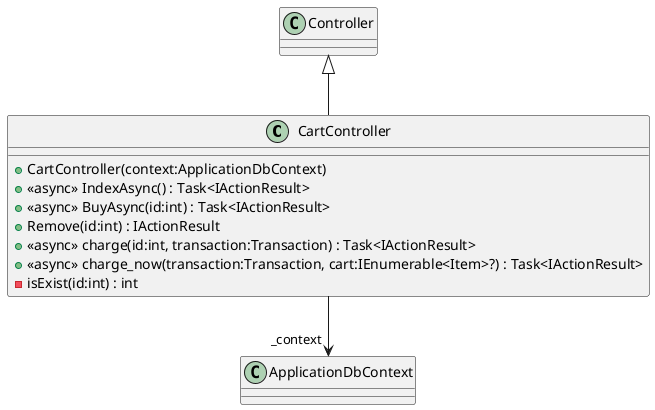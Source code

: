 @startuml
class CartController {
    + CartController(context:ApplicationDbContext)
    + <<async>> IndexAsync() : Task<IActionResult>
    + <<async>> BuyAsync(id:int) : Task<IActionResult>
    + Remove(id:int) : IActionResult
    + <<async>> charge(id:int, transaction:Transaction) : Task<IActionResult>
    + <<async>> charge_now(transaction:Transaction, cart:IEnumerable<Item>?) : Task<IActionResult>
    - isExist(id:int) : int
}
Controller <|-- CartController
CartController --> "_context" ApplicationDbContext
@enduml
